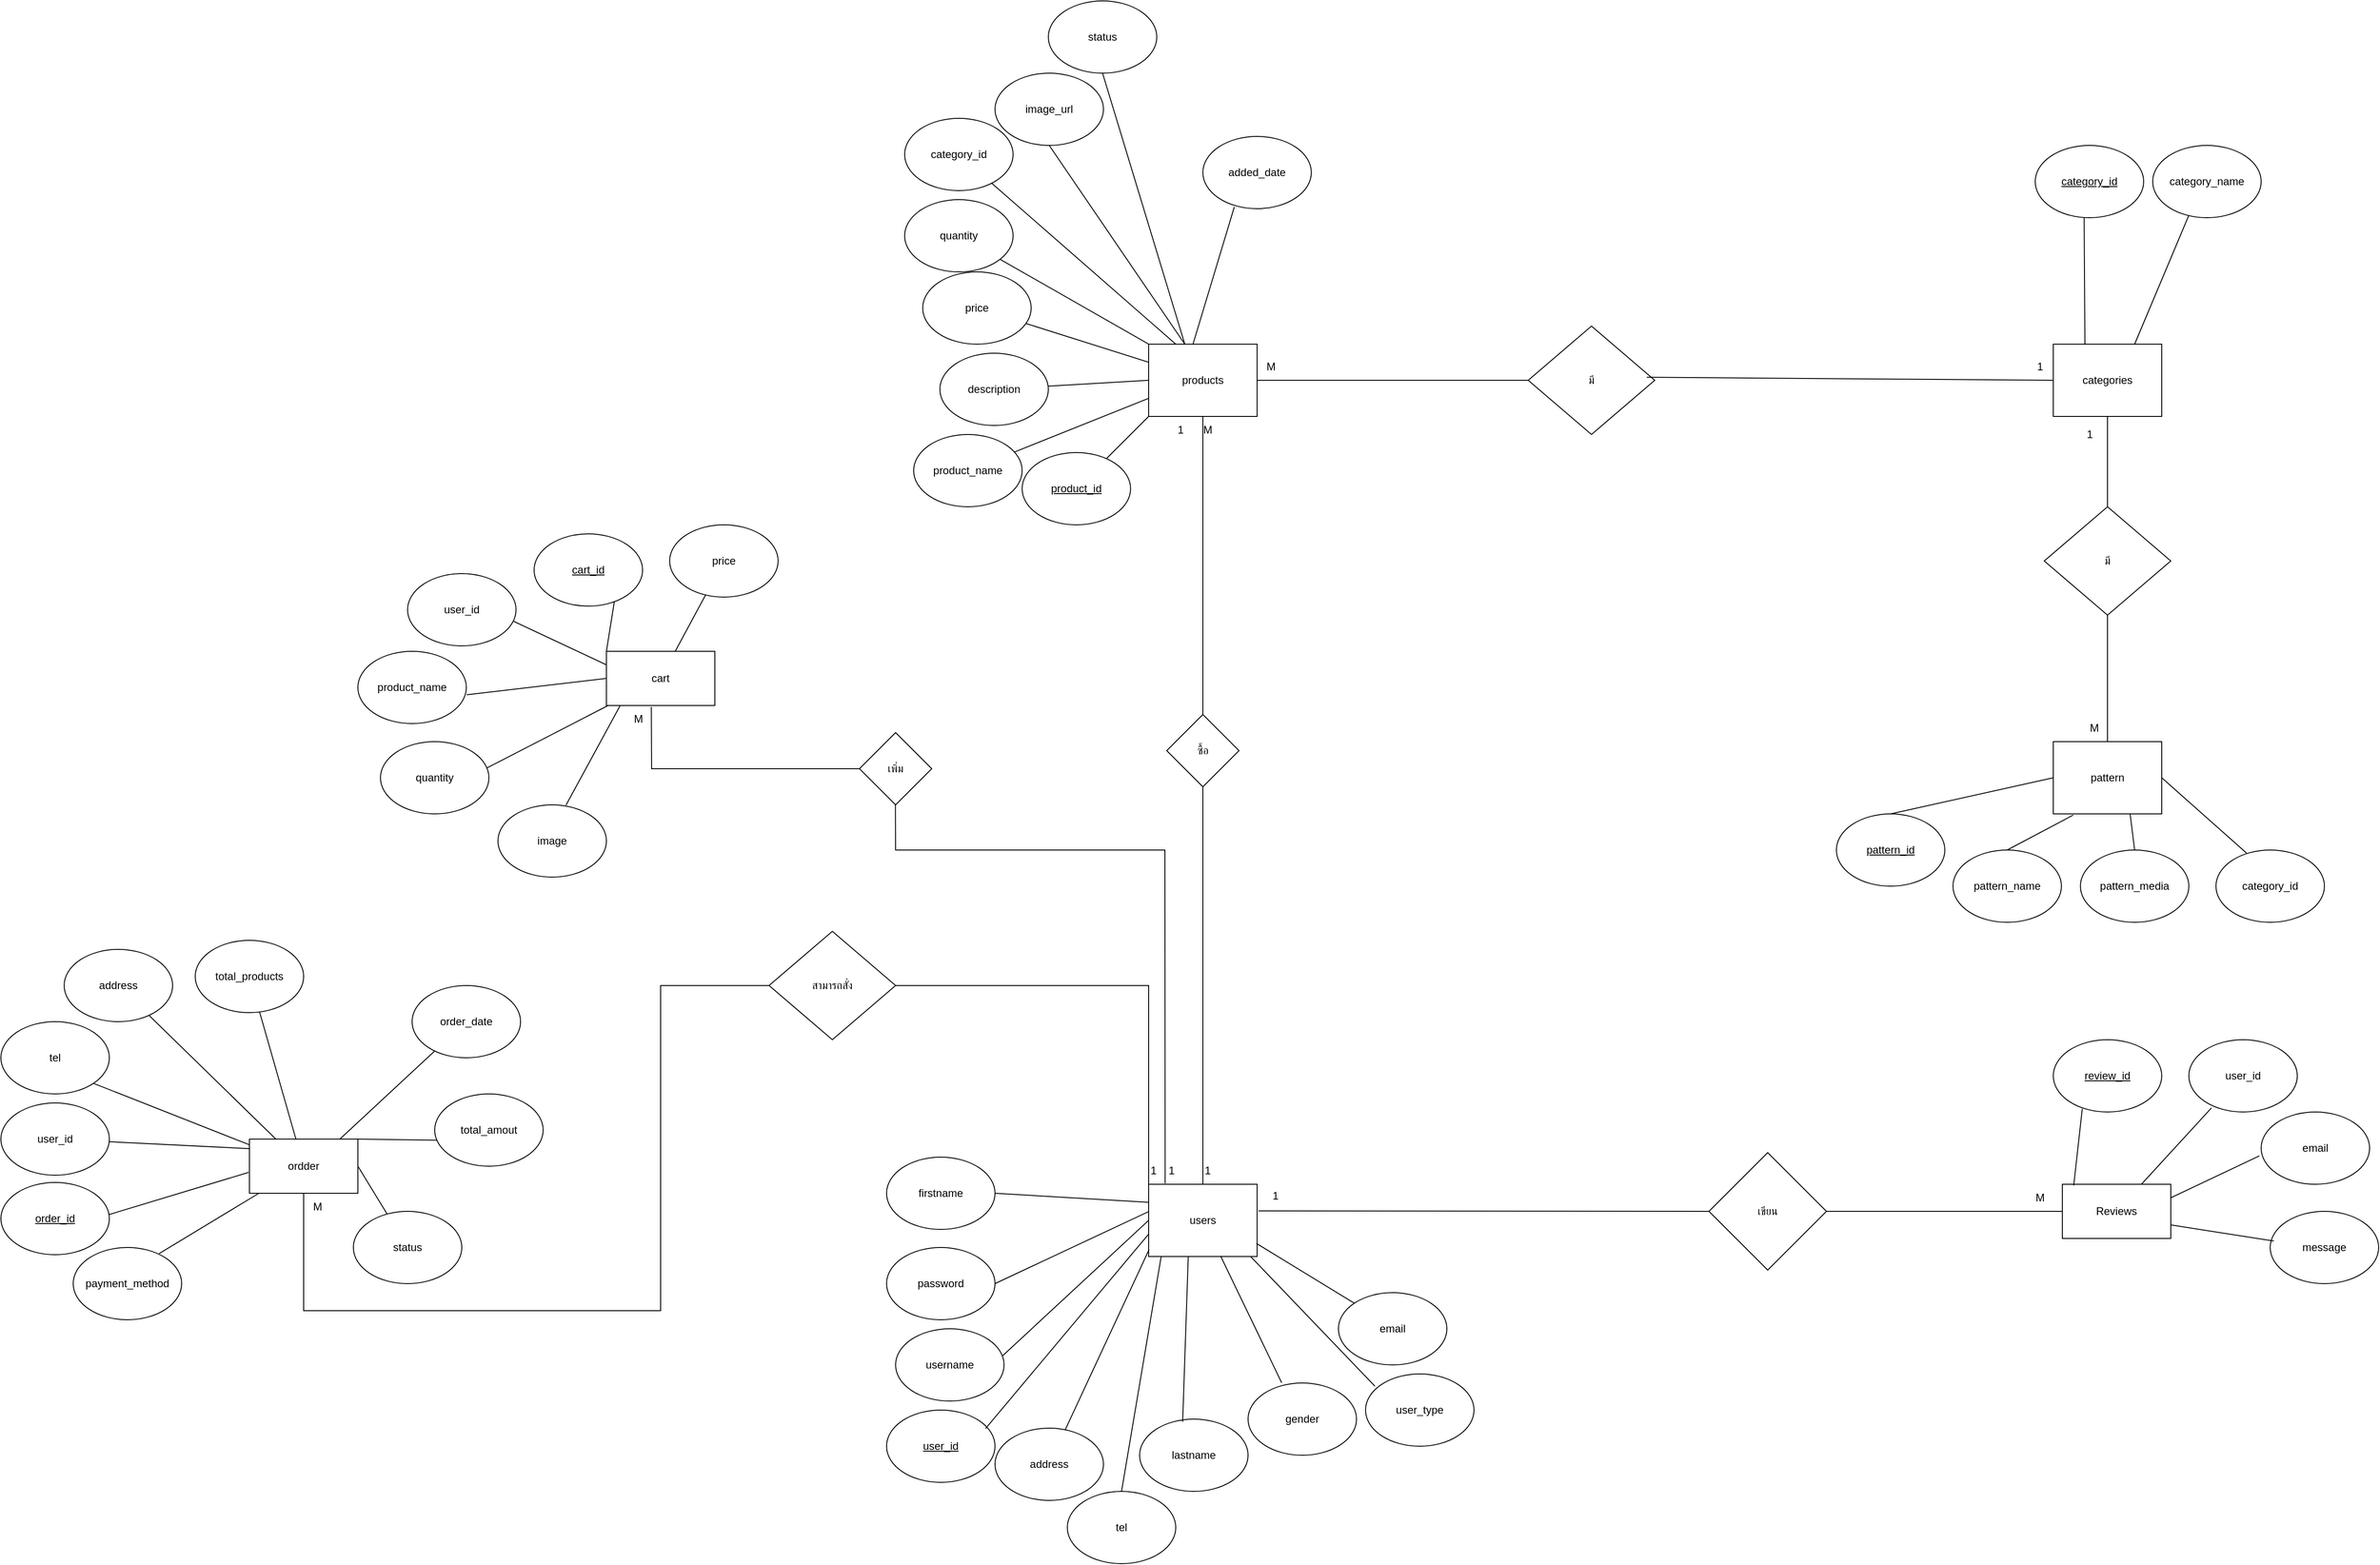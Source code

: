 <mxfile version="24.2.5" type="device">
  <diagram name="หน้า-1" id="s1S_OUGHBjVsvHDJxbQ4">
    <mxGraphModel dx="1502" dy="1440" grid="1" gridSize="10" guides="1" tooltips="1" connect="1" arrows="1" fold="1" page="1" pageScale="1" pageWidth="1169" pageHeight="827" math="0" shadow="0">
      <root>
        <mxCell id="0" />
        <mxCell id="1" parent="0" />
        <mxCell id="BEnT6rQUfcXDqJ1LdMgR-1" value="users" style="rounded=0;whiteSpace=wrap;html=1;" parent="1" vertex="1">
          <mxGeometry x="1280" y="1050" width="120" height="80" as="geometry" />
        </mxCell>
        <mxCell id="BEnT6rQUfcXDqJ1LdMgR-2" value="&lt;u&gt;user_id&lt;/u&gt;" style="ellipse;whiteSpace=wrap;html=1;" parent="1" vertex="1">
          <mxGeometry x="990" y="1300" width="120" height="80" as="geometry" />
        </mxCell>
        <mxCell id="BEnT6rQUfcXDqJ1LdMgR-3" value="username" style="ellipse;whiteSpace=wrap;html=1;" parent="1" vertex="1">
          <mxGeometry x="1000" y="1210" width="120" height="80" as="geometry" />
        </mxCell>
        <mxCell id="BEnT6rQUfcXDqJ1LdMgR-4" value="password" style="ellipse;whiteSpace=wrap;html=1;" parent="1" vertex="1">
          <mxGeometry x="990" y="1120" width="120" height="80" as="geometry" />
        </mxCell>
        <mxCell id="BEnT6rQUfcXDqJ1LdMgR-5" value="firstname" style="ellipse;whiteSpace=wrap;html=1;" parent="1" vertex="1">
          <mxGeometry x="990" y="1020" width="120" height="80" as="geometry" />
        </mxCell>
        <mxCell id="BEnT6rQUfcXDqJ1LdMgR-6" value="lastname" style="ellipse;whiteSpace=wrap;html=1;" parent="1" vertex="1">
          <mxGeometry x="1270" y="1310" width="120" height="80" as="geometry" />
        </mxCell>
        <mxCell id="BEnT6rQUfcXDqJ1LdMgR-7" value="gender" style="ellipse;whiteSpace=wrap;html=1;" parent="1" vertex="1">
          <mxGeometry x="1390" y="1270" width="120" height="80" as="geometry" />
        </mxCell>
        <mxCell id="BEnT6rQUfcXDqJ1LdMgR-8" value="email" style="ellipse;whiteSpace=wrap;html=1;" parent="1" vertex="1">
          <mxGeometry x="1490" y="1170" width="120" height="80" as="geometry" />
        </mxCell>
        <mxCell id="BEnT6rQUfcXDqJ1LdMgR-9" value="user_type" style="ellipse;whiteSpace=wrap;html=1;" parent="1" vertex="1">
          <mxGeometry x="1520" y="1260" width="120" height="80" as="geometry" />
        </mxCell>
        <mxCell id="BEnT6rQUfcXDqJ1LdMgR-10" value="tel" style="ellipse;whiteSpace=wrap;html=1;" parent="1" vertex="1">
          <mxGeometry x="1190" y="1390" width="120" height="80" as="geometry" />
        </mxCell>
        <mxCell id="BEnT6rQUfcXDqJ1LdMgR-11" value="address" style="ellipse;whiteSpace=wrap;html=1;" parent="1" vertex="1">
          <mxGeometry x="1110" y="1320" width="120" height="80" as="geometry" />
        </mxCell>
        <mxCell id="BEnT6rQUfcXDqJ1LdMgR-23" value="มี" style="rhombus;whiteSpace=wrap;html=1;" parent="1" vertex="1">
          <mxGeometry x="1700" y="100" width="140" height="120" as="geometry" />
        </mxCell>
        <mxCell id="BEnT6rQUfcXDqJ1LdMgR-25" value="products" style="rounded=0;whiteSpace=wrap;html=1;" parent="1" vertex="1">
          <mxGeometry x="1280" y="120" width="120" height="80" as="geometry" />
        </mxCell>
        <mxCell id="BEnT6rQUfcXDqJ1LdMgR-26" value="&lt;u&gt;product_id&lt;/u&gt;" style="ellipse;whiteSpace=wrap;html=1;" parent="1" vertex="1">
          <mxGeometry x="1140" y="240" width="120" height="80" as="geometry" />
        </mxCell>
        <mxCell id="BEnT6rQUfcXDqJ1LdMgR-27" value="product_name" style="ellipse;whiteSpace=wrap;html=1;" parent="1" vertex="1">
          <mxGeometry x="1020" y="220" width="120" height="80" as="geometry" />
        </mxCell>
        <mxCell id="BEnT6rQUfcXDqJ1LdMgR-28" value="description" style="ellipse;whiteSpace=wrap;html=1;" parent="1" vertex="1">
          <mxGeometry x="1049" y="130" width="120" height="80" as="geometry" />
        </mxCell>
        <mxCell id="BEnT6rQUfcXDqJ1LdMgR-29" value="price" style="ellipse;whiteSpace=wrap;html=1;" parent="1" vertex="1">
          <mxGeometry x="1030" y="40" width="120" height="80" as="geometry" />
        </mxCell>
        <mxCell id="BEnT6rQUfcXDqJ1LdMgR-30" value="quantity" style="ellipse;whiteSpace=wrap;html=1;" parent="1" vertex="1">
          <mxGeometry x="1010" y="-40" width="120" height="80" as="geometry" />
        </mxCell>
        <mxCell id="BEnT6rQUfcXDqJ1LdMgR-31" value="category_id" style="ellipse;whiteSpace=wrap;html=1;" parent="1" vertex="1">
          <mxGeometry x="1010" y="-130" width="120" height="80" as="geometry" />
        </mxCell>
        <mxCell id="BEnT6rQUfcXDqJ1LdMgR-32" value="image_url" style="ellipse;whiteSpace=wrap;html=1;" parent="1" vertex="1">
          <mxGeometry x="1110" y="-180" width="120" height="80" as="geometry" />
        </mxCell>
        <mxCell id="BEnT6rQUfcXDqJ1LdMgR-33" value="status" style="ellipse;whiteSpace=wrap;html=1;" parent="1" vertex="1">
          <mxGeometry x="1169" y="-260" width="120" height="80" as="geometry" />
        </mxCell>
        <mxCell id="BEnT6rQUfcXDqJ1LdMgR-34" value="added_date" style="ellipse;whiteSpace=wrap;html=1;" parent="1" vertex="1">
          <mxGeometry x="1340" y="-110" width="120" height="80" as="geometry" />
        </mxCell>
        <mxCell id="BEnT6rQUfcXDqJ1LdMgR-37" value="" style="endArrow=none;html=1;rounded=0;entryX=0;entryY=1;entryDx=0;entryDy=0;" parent="1" source="BEnT6rQUfcXDqJ1LdMgR-26" target="BEnT6rQUfcXDqJ1LdMgR-25" edge="1">
          <mxGeometry width="50" height="50" relative="1" as="geometry">
            <mxPoint x="1080" y="360" as="sourcePoint" />
            <mxPoint x="1130" y="310" as="targetPoint" />
          </mxGeometry>
        </mxCell>
        <mxCell id="BEnT6rQUfcXDqJ1LdMgR-40" value="" style="endArrow=none;html=1;rounded=0;entryX=0;entryY=0.75;entryDx=0;entryDy=0;" parent="1" source="BEnT6rQUfcXDqJ1LdMgR-27" target="BEnT6rQUfcXDqJ1LdMgR-25" edge="1">
          <mxGeometry width="50" height="50" relative="1" as="geometry">
            <mxPoint x="1080" y="273" as="sourcePoint" />
            <mxPoint x="1130" y="223" as="targetPoint" />
          </mxGeometry>
        </mxCell>
        <mxCell id="BEnT6rQUfcXDqJ1LdMgR-41" value="" style="endArrow=none;html=1;rounded=0;entryX=0;entryY=0.5;entryDx=0;entryDy=0;" parent="1" source="BEnT6rQUfcXDqJ1LdMgR-28" target="BEnT6rQUfcXDqJ1LdMgR-25" edge="1">
          <mxGeometry width="50" height="50" relative="1" as="geometry">
            <mxPoint x="1080" y="180" as="sourcePoint" />
            <mxPoint x="1130" y="130" as="targetPoint" />
          </mxGeometry>
        </mxCell>
        <mxCell id="BEnT6rQUfcXDqJ1LdMgR-42" value="" style="endArrow=none;html=1;rounded=0;entryX=0;entryY=0.25;entryDx=0;entryDy=0;" parent="1" source="BEnT6rQUfcXDqJ1LdMgR-29" target="BEnT6rQUfcXDqJ1LdMgR-25" edge="1">
          <mxGeometry width="50" height="50" relative="1" as="geometry">
            <mxPoint x="1080" y="90" as="sourcePoint" />
            <mxPoint x="1130" y="40" as="targetPoint" />
          </mxGeometry>
        </mxCell>
        <mxCell id="BEnT6rQUfcXDqJ1LdMgR-43" value="" style="endArrow=none;html=1;rounded=0;entryX=0;entryY=0;entryDx=0;entryDy=0;" parent="1" source="BEnT6rQUfcXDqJ1LdMgR-30" target="BEnT6rQUfcXDqJ1LdMgR-25" edge="1">
          <mxGeometry width="50" height="50" relative="1" as="geometry">
            <mxPoint x="1080" as="sourcePoint" />
            <mxPoint x="1130" y="-50" as="targetPoint" />
          </mxGeometry>
        </mxCell>
        <mxCell id="BEnT6rQUfcXDqJ1LdMgR-44" value="" style="endArrow=none;html=1;rounded=0;entryX=0.25;entryY=0;entryDx=0;entryDy=0;" parent="1" source="BEnT6rQUfcXDqJ1LdMgR-31" target="BEnT6rQUfcXDqJ1LdMgR-25" edge="1">
          <mxGeometry width="50" height="50" relative="1" as="geometry">
            <mxPoint x="1210" as="sourcePoint" />
            <mxPoint x="1260" y="-50" as="targetPoint" />
          </mxGeometry>
        </mxCell>
        <mxCell id="BEnT6rQUfcXDqJ1LdMgR-45" value="" style="endArrow=none;html=1;rounded=0;exitX=0.5;exitY=1;exitDx=0;exitDy=0;" parent="1" source="BEnT6rQUfcXDqJ1LdMgR-32" edge="1">
          <mxGeometry width="50" height="50" relative="1" as="geometry">
            <mxPoint x="1230" as="sourcePoint" />
            <mxPoint x="1320" y="120" as="targetPoint" />
          </mxGeometry>
        </mxCell>
        <mxCell id="BEnT6rQUfcXDqJ1LdMgR-46" value="" style="endArrow=none;html=1;rounded=0;entryX=0.5;entryY=1;entryDx=0;entryDy=0;" parent="1" target="BEnT6rQUfcXDqJ1LdMgR-33" edge="1">
          <mxGeometry width="50" height="50" relative="1" as="geometry">
            <mxPoint x="1320" y="120" as="sourcePoint" />
            <mxPoint x="1430" y="-10" as="targetPoint" />
          </mxGeometry>
        </mxCell>
        <mxCell id="BEnT6rQUfcXDqJ1LdMgR-47" value="" style="endArrow=none;html=1;rounded=0;exitX=0.41;exitY=-0.006;exitDx=0;exitDy=0;entryX=0.29;entryY=0.976;entryDx=0;entryDy=0;entryPerimeter=0;exitPerimeter=0;" parent="1" source="BEnT6rQUfcXDqJ1LdMgR-25" target="BEnT6rQUfcXDqJ1LdMgR-34" edge="1">
          <mxGeometry width="50" height="50" relative="1" as="geometry">
            <mxPoint x="1410" as="sourcePoint" />
            <mxPoint x="1460" y="-50" as="targetPoint" />
          </mxGeometry>
        </mxCell>
        <mxCell id="BEnT6rQUfcXDqJ1LdMgR-49" value="categories" style="rounded=0;whiteSpace=wrap;html=1;" parent="1" vertex="1">
          <mxGeometry x="2281" y="120" width="120" height="80" as="geometry" />
        </mxCell>
        <mxCell id="BEnT6rQUfcXDqJ1LdMgR-51" value="" style="endArrow=none;html=1;rounded=0;entryX=0.451;entryY=0.992;entryDx=0;entryDy=0;entryPerimeter=0;" parent="1" target="BEnT6rQUfcXDqJ1LdMgR-52" edge="1">
          <mxGeometry width="50" height="50" relative="1" as="geometry">
            <mxPoint x="2316" y="120" as="sourcePoint" />
            <mxPoint x="2311" y="-20" as="targetPoint" />
          </mxGeometry>
        </mxCell>
        <mxCell id="BEnT6rQUfcXDqJ1LdMgR-52" value="&lt;u&gt;category_id&lt;/u&gt;" style="ellipse;whiteSpace=wrap;html=1;" parent="1" vertex="1">
          <mxGeometry x="2261" y="-100" width="120" height="80" as="geometry" />
        </mxCell>
        <mxCell id="BEnT6rQUfcXDqJ1LdMgR-53" value="" style="endArrow=none;html=1;rounded=0;entryX=0.339;entryY=0.946;entryDx=0;entryDy=0;entryPerimeter=0;" parent="1" target="BEnT6rQUfcXDqJ1LdMgR-54" edge="1">
          <mxGeometry width="50" height="50" relative="1" as="geometry">
            <mxPoint x="2371" y="120" as="sourcePoint" />
            <mxPoint x="2431" y="-20" as="targetPoint" />
          </mxGeometry>
        </mxCell>
        <mxCell id="BEnT6rQUfcXDqJ1LdMgR-54" value="category_name" style="ellipse;whiteSpace=wrap;html=1;" parent="1" vertex="1">
          <mxGeometry x="2391" y="-100" width="120" height="80" as="geometry" />
        </mxCell>
        <mxCell id="BEnT6rQUfcXDqJ1LdMgR-55" value="" style="endArrow=none;html=1;rounded=0;entryX=1;entryY=0.5;entryDx=0;entryDy=0;exitX=0;exitY=0.5;exitDx=0;exitDy=0;" parent="1" source="BEnT6rQUfcXDqJ1LdMgR-23" target="BEnT6rQUfcXDqJ1LdMgR-25" edge="1">
          <mxGeometry width="50" height="50" relative="1" as="geometry">
            <mxPoint x="1610" y="90" as="sourcePoint" />
            <mxPoint x="1660" y="40" as="targetPoint" />
          </mxGeometry>
        </mxCell>
        <mxCell id="BEnT6rQUfcXDqJ1LdMgR-56" value="" style="endArrow=none;html=1;rounded=0;entryX=0;entryY=0.5;entryDx=0;entryDy=0;exitX=0.937;exitY=0.472;exitDx=0;exitDy=0;exitPerimeter=0;" parent="1" source="BEnT6rQUfcXDqJ1LdMgR-23" target="BEnT6rQUfcXDqJ1LdMgR-49" edge="1">
          <mxGeometry width="50" height="50" relative="1" as="geometry">
            <mxPoint x="1730" y="159.5" as="sourcePoint" />
            <mxPoint x="1830" y="159.5" as="targetPoint" />
          </mxGeometry>
        </mxCell>
        <mxCell id="BEnT6rQUfcXDqJ1LdMgR-57" value="1" style="text;html=1;align=center;verticalAlign=middle;resizable=0;points=[];autosize=1;strokeColor=none;fillColor=none;" parent="1" vertex="1">
          <mxGeometry x="2251" y="130" width="30" height="30" as="geometry" />
        </mxCell>
        <mxCell id="BEnT6rQUfcXDqJ1LdMgR-59" value="pattern" style="rounded=0;whiteSpace=wrap;html=1;" parent="1" vertex="1">
          <mxGeometry x="2281" y="560" width="120" height="80" as="geometry" />
        </mxCell>
        <mxCell id="BEnT6rQUfcXDqJ1LdMgR-60" value="มี" style="rhombus;whiteSpace=wrap;html=1;" parent="1" vertex="1">
          <mxGeometry x="2271" y="300" width="140" height="120" as="geometry" />
        </mxCell>
        <mxCell id="BEnT6rQUfcXDqJ1LdMgR-62" value="" style="endArrow=none;html=1;rounded=0;" parent="1" source="BEnT6rQUfcXDqJ1LdMgR-59" target="BEnT6rQUfcXDqJ1LdMgR-60" edge="1">
          <mxGeometry width="50" height="50" relative="1" as="geometry">
            <mxPoint x="1700.7" y="520" as="sourcePoint" />
            <mxPoint x="1700.7" y="420" as="targetPoint" />
          </mxGeometry>
        </mxCell>
        <mxCell id="BEnT6rQUfcXDqJ1LdMgR-63" value="" style="endArrow=none;html=1;rounded=0;exitX=0.5;exitY=0;exitDx=0;exitDy=0;entryX=0;entryY=0.5;entryDx=0;entryDy=0;" parent="1" source="BEnT6rQUfcXDqJ1LdMgR-64" target="BEnT6rQUfcXDqJ1LdMgR-59" edge="1">
          <mxGeometry width="50" height="50" relative="1" as="geometry">
            <mxPoint x="2231" y="650" as="sourcePoint" />
            <mxPoint x="2281" y="600" as="targetPoint" />
          </mxGeometry>
        </mxCell>
        <mxCell id="BEnT6rQUfcXDqJ1LdMgR-64" value="&lt;u&gt;pattern_id&lt;/u&gt;" style="ellipse;whiteSpace=wrap;html=1;" parent="1" vertex="1">
          <mxGeometry x="2041" y="640" width="120" height="80" as="geometry" />
        </mxCell>
        <mxCell id="BEnT6rQUfcXDqJ1LdMgR-65" value="pattern_name" style="ellipse;whiteSpace=wrap;html=1;" parent="1" vertex="1">
          <mxGeometry x="2170" y="680" width="120" height="80" as="geometry" />
        </mxCell>
        <mxCell id="BEnT6rQUfcXDqJ1LdMgR-67" value="" style="endArrow=none;html=1;rounded=0;entryX=0.183;entryY=1.017;entryDx=0;entryDy=0;entryPerimeter=0;exitX=0.5;exitY=0;exitDx=0;exitDy=0;" parent="1" source="BEnT6rQUfcXDqJ1LdMgR-65" target="BEnT6rQUfcXDqJ1LdMgR-59" edge="1">
          <mxGeometry width="50" height="50" relative="1" as="geometry">
            <mxPoint x="2261" y="700" as="sourcePoint" />
            <mxPoint x="2311" y="650" as="targetPoint" />
          </mxGeometry>
        </mxCell>
        <mxCell id="BEnT6rQUfcXDqJ1LdMgR-68" value="pattern_media" style="ellipse;whiteSpace=wrap;html=1;" parent="1" vertex="1">
          <mxGeometry x="2311" y="680" width="120" height="80" as="geometry" />
        </mxCell>
        <mxCell id="BEnT6rQUfcXDqJ1LdMgR-69" value="" style="endArrow=none;html=1;rounded=0;exitX=0.5;exitY=0;exitDx=0;exitDy=0;" parent="1" source="BEnT6rQUfcXDqJ1LdMgR-68" edge="1">
          <mxGeometry width="50" height="50" relative="1" as="geometry">
            <mxPoint x="2316" y="690" as="sourcePoint" />
            <mxPoint x="2366" y="640" as="targetPoint" />
          </mxGeometry>
        </mxCell>
        <mxCell id="BEnT6rQUfcXDqJ1LdMgR-70" value="" style="endArrow=none;html=1;rounded=0;entryX=0.5;entryY=1;entryDx=0;entryDy=0;exitX=0.5;exitY=0;exitDx=0;exitDy=0;" parent="1" source="BEnT6rQUfcXDqJ1LdMgR-60" target="BEnT6rQUfcXDqJ1LdMgR-49" edge="1">
          <mxGeometry width="50" height="50" relative="1" as="geometry">
            <mxPoint x="2261" y="330" as="sourcePoint" />
            <mxPoint x="2311" y="280" as="targetPoint" />
          </mxGeometry>
        </mxCell>
        <mxCell id="BEnT6rQUfcXDqJ1LdMgR-71" value="1" style="text;html=1;align=center;verticalAlign=middle;resizable=0;points=[];autosize=1;strokeColor=none;fillColor=none;" parent="1" vertex="1">
          <mxGeometry x="2306" y="205" width="30" height="30" as="geometry" />
        </mxCell>
        <mxCell id="BEnT6rQUfcXDqJ1LdMgR-72" value="M" style="text;html=1;align=center;verticalAlign=middle;resizable=0;points=[];autosize=1;strokeColor=none;fillColor=none;" parent="1" vertex="1">
          <mxGeometry x="1400" y="130" width="30" height="30" as="geometry" />
        </mxCell>
        <mxCell id="BEnT6rQUfcXDqJ1LdMgR-73" value="M" style="text;html=1;align=center;verticalAlign=middle;resizable=0;points=[];autosize=1;strokeColor=none;fillColor=none;" parent="1" vertex="1">
          <mxGeometry x="2311" y="530" width="30" height="30" as="geometry" />
        </mxCell>
        <mxCell id="BEnT6rQUfcXDqJ1LdMgR-74" value="category_id" style="ellipse;whiteSpace=wrap;html=1;" parent="1" vertex="1">
          <mxGeometry x="2461" y="680" width="120" height="80" as="geometry" />
        </mxCell>
        <mxCell id="BEnT6rQUfcXDqJ1LdMgR-75" value="" style="endArrow=none;html=1;rounded=0;entryX=0.283;entryY=0.044;entryDx=0;entryDy=0;entryPerimeter=0;exitX=1;exitY=0.5;exitDx=0;exitDy=0;" parent="1" source="BEnT6rQUfcXDqJ1LdMgR-59" target="BEnT6rQUfcXDqJ1LdMgR-74" edge="1">
          <mxGeometry width="50" height="50" relative="1" as="geometry">
            <mxPoint x="2431" y="605" as="sourcePoint" />
            <mxPoint x="2451" y="555" as="targetPoint" />
          </mxGeometry>
        </mxCell>
        <mxCell id="BEnT6rQUfcXDqJ1LdMgR-77" value="ซื้อ" style="rhombus;whiteSpace=wrap;html=1;" parent="1" vertex="1">
          <mxGeometry x="1300" y="530" width="80" height="80" as="geometry" />
        </mxCell>
        <mxCell id="BEnT6rQUfcXDqJ1LdMgR-78" value="" style="endArrow=none;html=1;rounded=0;entryX=0.5;entryY=1;entryDx=0;entryDy=0;exitX=0.5;exitY=0;exitDx=0;exitDy=0;" parent="1" source="BEnT6rQUfcXDqJ1LdMgR-1" target="BEnT6rQUfcXDqJ1LdMgR-77" edge="1">
          <mxGeometry width="50" height="50" relative="1" as="geometry">
            <mxPoint x="1360" y="930" as="sourcePoint" />
            <mxPoint x="1410" y="880" as="targetPoint" />
          </mxGeometry>
        </mxCell>
        <mxCell id="BEnT6rQUfcXDqJ1LdMgR-79" value="" style="endArrow=none;html=1;rounded=0;entryX=0.5;entryY=1;entryDx=0;entryDy=0;exitX=0.5;exitY=0;exitDx=0;exitDy=0;" parent="1" source="BEnT6rQUfcXDqJ1LdMgR-77" target="BEnT6rQUfcXDqJ1LdMgR-25" edge="1">
          <mxGeometry width="50" height="50" relative="1" as="geometry">
            <mxPoint x="1370" y="335" as="sourcePoint" />
            <mxPoint x="1370" y="205" as="targetPoint" />
          </mxGeometry>
        </mxCell>
        <mxCell id="BEnT6rQUfcXDqJ1LdMgR-80" value="1" style="text;html=1;align=center;verticalAlign=middle;resizable=0;points=[];autosize=1;strokeColor=none;fillColor=none;" parent="1" vertex="1">
          <mxGeometry x="1330" y="1020" width="30" height="30" as="geometry" />
        </mxCell>
        <mxCell id="BEnT6rQUfcXDqJ1LdMgR-81" value="M" style="text;html=1;align=center;verticalAlign=middle;resizable=0;points=[];autosize=1;strokeColor=none;fillColor=none;" parent="1" vertex="1">
          <mxGeometry x="1330" y="200" width="30" height="30" as="geometry" />
        </mxCell>
        <mxCell id="BEnT6rQUfcXDqJ1LdMgR-84" value="" style="endArrow=none;html=1;rounded=0;entryX=1;entryY=0.5;entryDx=0;entryDy=0;exitX=0;exitY=0.25;exitDx=0;exitDy=0;" parent="1" source="BEnT6rQUfcXDqJ1LdMgR-1" target="BEnT6rQUfcXDqJ1LdMgR-5" edge="1">
          <mxGeometry width="50" height="50" relative="1" as="geometry">
            <mxPoint x="1320" y="1050" as="sourcePoint" />
            <mxPoint x="1210" y="920" as="targetPoint" />
          </mxGeometry>
        </mxCell>
        <mxCell id="BEnT6rQUfcXDqJ1LdMgR-85" value="" style="endArrow=none;html=1;rounded=0;entryX=1;entryY=0.5;entryDx=0;entryDy=0;exitX=-0.003;exitY=0.38;exitDx=0;exitDy=0;exitPerimeter=0;" parent="1" source="BEnT6rQUfcXDqJ1LdMgR-1" target="BEnT6rQUfcXDqJ1LdMgR-4" edge="1">
          <mxGeometry width="50" height="50" relative="1" as="geometry">
            <mxPoint x="1280" y="1070" as="sourcePoint" />
            <mxPoint x="1210" y="920" as="targetPoint" />
          </mxGeometry>
        </mxCell>
        <mxCell id="BEnT6rQUfcXDqJ1LdMgR-86" value="" style="endArrow=none;html=1;rounded=0;entryX=0.988;entryY=0.372;entryDx=0;entryDy=0;entryPerimeter=0;" parent="1" target="BEnT6rQUfcXDqJ1LdMgR-3" edge="1">
          <mxGeometry width="50" height="50" relative="1" as="geometry">
            <mxPoint x="1280" y="1090" as="sourcePoint" />
            <mxPoint x="1230" y="1090" as="targetPoint" />
          </mxGeometry>
        </mxCell>
        <mxCell id="BEnT6rQUfcXDqJ1LdMgR-87" value="" style="endArrow=none;html=1;rounded=0;entryX=0.913;entryY=0.255;entryDx=0;entryDy=0;exitX=0.001;exitY=0.688;exitDx=0;exitDy=0;exitPerimeter=0;entryPerimeter=0;" parent="1" source="BEnT6rQUfcXDqJ1LdMgR-1" target="BEnT6rQUfcXDqJ1LdMgR-2" edge="1">
          <mxGeometry width="50" height="50" relative="1" as="geometry">
            <mxPoint x="1160" y="1200" as="sourcePoint" />
            <mxPoint x="1210" y="1150" as="targetPoint" />
          </mxGeometry>
        </mxCell>
        <mxCell id="BEnT6rQUfcXDqJ1LdMgR-88" value="" style="endArrow=none;html=1;rounded=0;entryX=0.004;entryY=0.904;entryDx=0;entryDy=0;entryPerimeter=0;" parent="1" source="BEnT6rQUfcXDqJ1LdMgR-11" target="BEnT6rQUfcXDqJ1LdMgR-1" edge="1">
          <mxGeometry width="50" height="50" relative="1" as="geometry">
            <mxPoint x="1160" y="1200" as="sourcePoint" />
            <mxPoint x="1210" y="1150" as="targetPoint" />
          </mxGeometry>
        </mxCell>
        <mxCell id="BEnT6rQUfcXDqJ1LdMgR-89" value="" style="endArrow=none;html=1;rounded=0;exitX=0.5;exitY=0;exitDx=0;exitDy=0;entryX=0.116;entryY=0.996;entryDx=0;entryDy=0;entryPerimeter=0;" parent="1" source="BEnT6rQUfcXDqJ1LdMgR-10" target="BEnT6rQUfcXDqJ1LdMgR-1" edge="1">
          <mxGeometry width="50" height="50" relative="1" as="geometry">
            <mxPoint x="1210" y="1220" as="sourcePoint" />
            <mxPoint x="1260" y="1170" as="targetPoint" />
          </mxGeometry>
        </mxCell>
        <mxCell id="BEnT6rQUfcXDqJ1LdMgR-90" value="" style="endArrow=none;html=1;rounded=0;exitX=0.397;exitY=0.038;exitDx=0;exitDy=0;exitPerimeter=0;entryX=0.365;entryY=1.006;entryDx=0;entryDy=0;entryPerimeter=0;" parent="1" source="BEnT6rQUfcXDqJ1LdMgR-6" target="BEnT6rQUfcXDqJ1LdMgR-1" edge="1">
          <mxGeometry width="50" height="50" relative="1" as="geometry">
            <mxPoint x="1370" y="1200" as="sourcePoint" />
            <mxPoint x="1420" y="1150" as="targetPoint" />
          </mxGeometry>
        </mxCell>
        <mxCell id="BEnT6rQUfcXDqJ1LdMgR-91" value="" style="endArrow=none;html=1;rounded=0;exitX=0.31;exitY=-0.003;exitDx=0;exitDy=0;exitPerimeter=0;entryX=0.663;entryY=0.992;entryDx=0;entryDy=0;entryPerimeter=0;" parent="1" source="BEnT6rQUfcXDqJ1LdMgR-7" target="BEnT6rQUfcXDqJ1LdMgR-1" edge="1">
          <mxGeometry width="50" height="50" relative="1" as="geometry">
            <mxPoint x="1450" y="1200" as="sourcePoint" />
            <mxPoint x="1500" y="1150" as="targetPoint" />
          </mxGeometry>
        </mxCell>
        <mxCell id="BEnT6rQUfcXDqJ1LdMgR-92" value="" style="endArrow=none;html=1;rounded=0;entryX=0.94;entryY=1;entryDx=0;entryDy=0;entryPerimeter=0;exitX=0.086;exitY=0.169;exitDx=0;exitDy=0;exitPerimeter=0;" parent="1" source="BEnT6rQUfcXDqJ1LdMgR-9" target="BEnT6rQUfcXDqJ1LdMgR-1" edge="1">
          <mxGeometry width="50" height="50" relative="1" as="geometry">
            <mxPoint x="1450" y="1200" as="sourcePoint" />
            <mxPoint x="1500" y="1150" as="targetPoint" />
          </mxGeometry>
        </mxCell>
        <mxCell id="BEnT6rQUfcXDqJ1LdMgR-93" value="" style="endArrow=none;html=1;rounded=0;entryX=0.994;entryY=0.819;entryDx=0;entryDy=0;entryPerimeter=0;exitX=0;exitY=0;exitDx=0;exitDy=0;" parent="1" source="BEnT6rQUfcXDqJ1LdMgR-8" target="BEnT6rQUfcXDqJ1LdMgR-1" edge="1">
          <mxGeometry width="50" height="50" relative="1" as="geometry">
            <mxPoint x="1450" y="1200" as="sourcePoint" />
            <mxPoint x="1500" y="1150" as="targetPoint" />
          </mxGeometry>
        </mxCell>
        <mxCell id="tUl1dQ9-iOoh-FzDMIxj-1" value="ordder" style="rounded=0;whiteSpace=wrap;html=1;" parent="1" vertex="1">
          <mxGeometry x="285" y="1000" width="120" height="60" as="geometry" />
        </mxCell>
        <mxCell id="tUl1dQ9-iOoh-FzDMIxj-4" value="&lt;u&gt;order_id&lt;/u&gt;" style="ellipse;whiteSpace=wrap;html=1;" parent="1" vertex="1">
          <mxGeometry x="10" y="1048" width="120" height="80" as="geometry" />
        </mxCell>
        <mxCell id="tUl1dQ9-iOoh-FzDMIxj-5" value="user_id" style="ellipse;whiteSpace=wrap;html=1;" parent="1" vertex="1">
          <mxGeometry x="10" y="960" width="120" height="80" as="geometry" />
        </mxCell>
        <mxCell id="tUl1dQ9-iOoh-FzDMIxj-6" value="order_date" style="ellipse;whiteSpace=wrap;html=1;" parent="1" vertex="1">
          <mxGeometry x="465" y="830" width="120" height="80" as="geometry" />
        </mxCell>
        <mxCell id="tUl1dQ9-iOoh-FzDMIxj-7" value="total_amout" style="ellipse;whiteSpace=wrap;html=1;" parent="1" vertex="1">
          <mxGeometry x="490" y="950" width="120" height="80" as="geometry" />
        </mxCell>
        <mxCell id="tUl1dQ9-iOoh-FzDMIxj-8" value="payment_method" style="ellipse;whiteSpace=wrap;html=1;" parent="1" vertex="1">
          <mxGeometry x="90" y="1120" width="120" height="80" as="geometry" />
        </mxCell>
        <mxCell id="tUl1dQ9-iOoh-FzDMIxj-9" value="status" style="ellipse;whiteSpace=wrap;html=1;" parent="1" vertex="1">
          <mxGeometry x="400" y="1080" width="120" height="80" as="geometry" />
        </mxCell>
        <mxCell id="tUl1dQ9-iOoh-FzDMIxj-11" value="" style="endArrow=none;html=1;rounded=0;exitX=0;exitY=0;exitDx=0;exitDy=0;" parent="1" source="BEnT6rQUfcXDqJ1LdMgR-1" edge="1">
          <mxGeometry width="50" height="50" relative="1" as="geometry">
            <mxPoint x="1300" y="1050" as="sourcePoint" />
            <mxPoint x="1000" y="830" as="targetPoint" />
            <Array as="points">
              <mxPoint x="1280" y="830" />
            </Array>
          </mxGeometry>
        </mxCell>
        <mxCell id="tUl1dQ9-iOoh-FzDMIxj-12" value="สามารถสั่ง" style="rhombus;whiteSpace=wrap;html=1;" parent="1" vertex="1">
          <mxGeometry x="860" y="770" width="140" height="120" as="geometry" />
        </mxCell>
        <mxCell id="tUl1dQ9-iOoh-FzDMIxj-13" value="" style="endArrow=none;html=1;rounded=0;entryX=0.5;entryY=1;entryDx=0;entryDy=0;exitX=0;exitY=0.5;exitDx=0;exitDy=0;" parent="1" source="tUl1dQ9-iOoh-FzDMIxj-12" target="tUl1dQ9-iOoh-FzDMIxj-1" edge="1">
          <mxGeometry width="50" height="50" relative="1" as="geometry">
            <mxPoint x="760" y="920" as="sourcePoint" />
            <mxPoint x="295" y="1180" as="targetPoint" />
            <Array as="points">
              <mxPoint x="740" y="830" />
              <mxPoint x="740" y="1190" />
              <mxPoint x="345" y="1190" />
            </Array>
          </mxGeometry>
        </mxCell>
        <mxCell id="tUl1dQ9-iOoh-FzDMIxj-14" value="1" style="text;html=1;align=center;verticalAlign=middle;resizable=0;points=[];autosize=1;strokeColor=none;fillColor=none;" parent="1" vertex="1">
          <mxGeometry x="1270" y="1020" width="30" height="30" as="geometry" />
        </mxCell>
        <mxCell id="tUl1dQ9-iOoh-FzDMIxj-15" value="M" style="text;html=1;align=center;verticalAlign=middle;resizable=0;points=[];autosize=1;strokeColor=none;fillColor=none;" parent="1" vertex="1">
          <mxGeometry x="345" y="1060" width="30" height="30" as="geometry" />
        </mxCell>
        <mxCell id="tUl1dQ9-iOoh-FzDMIxj-16" value="" style="endArrow=none;html=1;rounded=0;exitX=1;exitY=0.5;exitDx=0;exitDy=0;" parent="1" source="tUl1dQ9-iOoh-FzDMIxj-1" target="tUl1dQ9-iOoh-FzDMIxj-9" edge="1">
          <mxGeometry width="50" height="50" relative="1" as="geometry">
            <mxPoint x="405" y="1030" as="sourcePoint" />
            <mxPoint x="455" y="980" as="targetPoint" />
          </mxGeometry>
        </mxCell>
        <mxCell id="tUl1dQ9-iOoh-FzDMIxj-17" value="" style="endArrow=none;html=1;rounded=0;entryX=0.022;entryY=0.641;entryDx=0;entryDy=0;exitX=1;exitY=0;exitDx=0;exitDy=0;entryPerimeter=0;" parent="1" source="tUl1dQ9-iOoh-FzDMIxj-1" edge="1" target="tUl1dQ9-iOoh-FzDMIxj-7">
          <mxGeometry width="50" height="50" relative="1" as="geometry">
            <mxPoint x="405" y="1000" as="sourcePoint" />
            <mxPoint x="495" y="970" as="targetPoint" />
          </mxGeometry>
        </mxCell>
        <mxCell id="tUl1dQ9-iOoh-FzDMIxj-18" value="" style="endArrow=none;html=1;rounded=0;exitX=0.837;exitY=-0.006;exitDx=0;exitDy=0;exitPerimeter=0;" parent="1" source="tUl1dQ9-iOoh-FzDMIxj-1" target="tUl1dQ9-iOoh-FzDMIxj-6" edge="1">
          <mxGeometry width="50" height="50" relative="1" as="geometry">
            <mxPoint x="295" y="940" as="sourcePoint" />
            <mxPoint x="345" y="890" as="targetPoint" />
          </mxGeometry>
        </mxCell>
        <mxCell id="tUl1dQ9-iOoh-FzDMIxj-19" value="" style="endArrow=none;html=1;rounded=0;exitX=0.005;exitY=0.177;exitDx=0;exitDy=0;exitPerimeter=0;" parent="1" source="tUl1dQ9-iOoh-FzDMIxj-1" target="tUl1dQ9-iOoh-FzDMIxj-5" edge="1">
          <mxGeometry width="50" height="50" relative="1" as="geometry">
            <mxPoint x="75" y="920" as="sourcePoint" />
            <mxPoint x="125" y="870" as="targetPoint" />
          </mxGeometry>
        </mxCell>
        <mxCell id="tUl1dQ9-iOoh-FzDMIxj-20" value="" style="endArrow=none;html=1;rounded=0;exitX=0.992;exitY=0.447;exitDx=0;exitDy=0;exitPerimeter=0;entryX=-0.008;entryY=0.615;entryDx=0;entryDy=0;entryPerimeter=0;" parent="1" source="tUl1dQ9-iOoh-FzDMIxj-4" target="tUl1dQ9-iOoh-FzDMIxj-1" edge="1">
          <mxGeometry width="50" height="50" relative="1" as="geometry">
            <mxPoint x="225" y="1050" as="sourcePoint" />
            <mxPoint x="275" y="1000" as="targetPoint" />
          </mxGeometry>
        </mxCell>
        <mxCell id="tUl1dQ9-iOoh-FzDMIxj-21" value="" style="endArrow=none;html=1;rounded=0;exitX=0.792;exitY=0.085;exitDx=0;exitDy=0;exitPerimeter=0;" parent="1" source="tUl1dQ9-iOoh-FzDMIxj-8" target="tUl1dQ9-iOoh-FzDMIxj-1" edge="1">
          <mxGeometry width="50" height="50" relative="1" as="geometry">
            <mxPoint x="245" y="1112.96" as="sourcePoint" />
            <mxPoint x="307.76" y="1060" as="targetPoint" />
          </mxGeometry>
        </mxCell>
        <mxCell id="tUl1dQ9-iOoh-FzDMIxj-22" value="cart" style="rounded=0;whiteSpace=wrap;html=1;" parent="1" vertex="1">
          <mxGeometry x="680" y="460" width="120" height="60" as="geometry" />
        </mxCell>
        <mxCell id="tUl1dQ9-iOoh-FzDMIxj-25" value="&lt;u&gt;cart_id&lt;/u&gt;" style="ellipse;whiteSpace=wrap;html=1;" parent="1" vertex="1">
          <mxGeometry x="600" y="330" width="120" height="80" as="geometry" />
        </mxCell>
        <mxCell id="tUl1dQ9-iOoh-FzDMIxj-26" value="product_name" style="ellipse;whiteSpace=wrap;html=1;" parent="1" vertex="1">
          <mxGeometry x="405" y="460" width="120" height="80" as="geometry" />
        </mxCell>
        <mxCell id="tUl1dQ9-iOoh-FzDMIxj-30" value="user_id" style="ellipse;whiteSpace=wrap;html=1;" parent="1" vertex="1">
          <mxGeometry x="460" y="374" width="120" height="80" as="geometry" />
        </mxCell>
        <mxCell id="tUl1dQ9-iOoh-FzDMIxj-31" value="quantity" style="ellipse;whiteSpace=wrap;html=1;" parent="1" vertex="1">
          <mxGeometry x="430" y="560" width="120" height="80" as="geometry" />
        </mxCell>
        <mxCell id="tUl1dQ9-iOoh-FzDMIxj-39" value="" style="endArrow=none;html=1;rounded=0;exitX=0.979;exitY=0.367;exitDx=0;exitDy=0;exitPerimeter=0;" parent="1" source="tUl1dQ9-iOoh-FzDMIxj-31" target="tUl1dQ9-iOoh-FzDMIxj-22" edge="1">
          <mxGeometry width="50" height="50" relative="1" as="geometry">
            <mxPoint x="320" y="550" as="sourcePoint" />
            <mxPoint x="370" y="500" as="targetPoint" />
          </mxGeometry>
        </mxCell>
        <mxCell id="tUl1dQ9-iOoh-FzDMIxj-40" value="" style="endArrow=none;html=1;rounded=0;entryX=0;entryY=0.5;entryDx=0;entryDy=0;exitX=1.004;exitY=0.602;exitDx=0;exitDy=0;exitPerimeter=0;" parent="1" source="tUl1dQ9-iOoh-FzDMIxj-26" target="tUl1dQ9-iOoh-FzDMIxj-22" edge="1">
          <mxGeometry width="50" height="50" relative="1" as="geometry">
            <mxPoint x="320" y="460" as="sourcePoint" />
            <mxPoint x="370" y="410" as="targetPoint" />
          </mxGeometry>
        </mxCell>
        <mxCell id="tUl1dQ9-iOoh-FzDMIxj-41" value="" style="endArrow=none;html=1;rounded=0;exitX=0.979;exitY=0.661;exitDx=0;exitDy=0;entryX=0;entryY=0.25;entryDx=0;entryDy=0;exitPerimeter=0;" parent="1" source="tUl1dQ9-iOoh-FzDMIxj-30" target="tUl1dQ9-iOoh-FzDMIxj-22" edge="1">
          <mxGeometry width="50" height="50" relative="1" as="geometry">
            <mxPoint x="450" y="340" as="sourcePoint" />
            <mxPoint x="500" y="290" as="targetPoint" />
          </mxGeometry>
        </mxCell>
        <mxCell id="tUl1dQ9-iOoh-FzDMIxj-42" value="" style="endArrow=none;html=1;rounded=0;exitX=0.74;exitY=0.936;exitDx=0;exitDy=0;entryX=0;entryY=0;entryDx=0;entryDy=0;exitPerimeter=0;" parent="1" source="tUl1dQ9-iOoh-FzDMIxj-25" target="tUl1dQ9-iOoh-FzDMIxj-22" edge="1">
          <mxGeometry width="50" height="50" relative="1" as="geometry">
            <mxPoint x="450" y="340" as="sourcePoint" />
            <mxPoint x="500" y="290" as="targetPoint" />
          </mxGeometry>
        </mxCell>
        <mxCell id="tUl1dQ9-iOoh-FzDMIxj-43" value="" style="endArrow=none;html=1;rounded=0;exitX=0.941;exitY=0.97;exitDx=0;exitDy=0;exitPerimeter=0;entryX=0.497;entryY=0.954;entryDx=0;entryDy=0;entryPerimeter=0;" parent="1" source="tUl1dQ9-iOoh-FzDMIxj-14" target="tUl1dQ9-iOoh-FzDMIxj-44" edge="1">
          <mxGeometry width="50" height="50" relative="1" as="geometry">
            <mxPoint x="1290" y="827" as="sourcePoint" />
            <mxPoint x="1000" y="600" as="targetPoint" />
            <Array as="points">
              <mxPoint x="1298" y="680" />
              <mxPoint x="1000" y="680" />
            </Array>
          </mxGeometry>
        </mxCell>
        <mxCell id="tUl1dQ9-iOoh-FzDMIxj-44" value="เพิ่ม" style="rhombus;whiteSpace=wrap;html=1;" parent="1" vertex="1">
          <mxGeometry x="960" y="550" width="80" height="80" as="geometry" />
        </mxCell>
        <mxCell id="tUl1dQ9-iOoh-FzDMIxj-45" value="" style="endArrow=none;html=1;rounded=0;exitX=0;exitY=0.5;exitDx=0;exitDy=0;entryX=0.414;entryY=1.025;entryDx=0;entryDy=0;entryPerimeter=0;" parent="1" source="tUl1dQ9-iOoh-FzDMIxj-44" target="tUl1dQ9-iOoh-FzDMIxj-22" edge="1">
          <mxGeometry width="50" height="50" relative="1" as="geometry">
            <mxPoint x="950" y="550" as="sourcePoint" />
            <mxPoint x="670" y="545" as="targetPoint" />
            <Array as="points">
              <mxPoint x="730" y="590" />
            </Array>
          </mxGeometry>
        </mxCell>
        <mxCell id="tUl1dQ9-iOoh-FzDMIxj-46" value="1" style="text;html=1;align=center;verticalAlign=middle;resizable=0;points=[];autosize=1;strokeColor=none;fillColor=none;" parent="1" vertex="1">
          <mxGeometry x="1290" y="1020" width="30" height="30" as="geometry" />
        </mxCell>
        <mxCell id="tUl1dQ9-iOoh-FzDMIxj-47" value="M" style="text;html=1;align=center;verticalAlign=middle;resizable=0;points=[];autosize=1;strokeColor=none;fillColor=none;" parent="1" vertex="1">
          <mxGeometry x="700" y="520" width="30" height="30" as="geometry" />
        </mxCell>
        <mxCell id="tUl1dQ9-iOoh-FzDMIxj-49" value="1" style="text;html=1;align=center;verticalAlign=middle;resizable=0;points=[];autosize=1;strokeColor=none;fillColor=none;" parent="1" vertex="1">
          <mxGeometry x="1300" y="200" width="30" height="30" as="geometry" />
        </mxCell>
        <mxCell id="b-yq_bD7KO0U-A9qQjm1-1" value="" style="endArrow=none;html=1;rounded=0;entryX=0.125;entryY=1.009;entryDx=0;entryDy=0;entryPerimeter=0;exitX=0.627;exitY=0.005;exitDx=0;exitDy=0;exitPerimeter=0;" parent="1" source="b-yq_bD7KO0U-A9qQjm1-2" target="tUl1dQ9-iOoh-FzDMIxj-22" edge="1">
          <mxGeometry width="50" height="50" relative="1" as="geometry">
            <mxPoint x="630" y="630" as="sourcePoint" />
            <mxPoint x="692" y="530" as="targetPoint" />
          </mxGeometry>
        </mxCell>
        <mxCell id="b-yq_bD7KO0U-A9qQjm1-2" value="image" style="ellipse;whiteSpace=wrap;html=1;" parent="1" vertex="1">
          <mxGeometry x="560" y="630" width="120" height="80" as="geometry" />
        </mxCell>
        <mxCell id="YkiIM6StDG9PqtfNwLpJ-1" value="เขียน" style="rhombus;whiteSpace=wrap;html=1;" parent="1" vertex="1">
          <mxGeometry x="1900" y="1015" width="130" height="130" as="geometry" />
        </mxCell>
        <mxCell id="YkiIM6StDG9PqtfNwLpJ-2" value="" style="endArrow=none;html=1;rounded=0;exitX=1.013;exitY=0.369;exitDx=0;exitDy=0;exitPerimeter=0;entryX=0;entryY=0.5;entryDx=0;entryDy=0;" parent="1" source="BEnT6rQUfcXDqJ1LdMgR-1" target="YkiIM6StDG9PqtfNwLpJ-1" edge="1">
          <mxGeometry width="50" height="50" relative="1" as="geometry">
            <mxPoint x="1410" y="1080" as="sourcePoint" />
            <mxPoint x="1460" y="1030" as="targetPoint" />
          </mxGeometry>
        </mxCell>
        <mxCell id="YkiIM6StDG9PqtfNwLpJ-3" value="Reviews" style="rounded=0;whiteSpace=wrap;html=1;" parent="1" vertex="1">
          <mxGeometry x="2291" y="1050" width="120" height="60" as="geometry" />
        </mxCell>
        <mxCell id="YkiIM6StDG9PqtfNwLpJ-4" value="" style="endArrow=none;html=1;rounded=0;entryX=0;entryY=0.5;entryDx=0;entryDy=0;exitX=1;exitY=0.5;exitDx=0;exitDy=0;" parent="1" source="YkiIM6StDG9PqtfNwLpJ-1" target="YkiIM6StDG9PqtfNwLpJ-3" edge="1">
          <mxGeometry width="50" height="50" relative="1" as="geometry">
            <mxPoint x="2120" y="1020" as="sourcePoint" />
            <mxPoint x="2170" y="970" as="targetPoint" />
          </mxGeometry>
        </mxCell>
        <mxCell id="YkiIM6StDG9PqtfNwLpJ-5" value="&lt;u&gt;review_id&lt;/u&gt;" style="ellipse;whiteSpace=wrap;html=1;" parent="1" vertex="1">
          <mxGeometry x="2281" y="890" width="120" height="80" as="geometry" />
        </mxCell>
        <mxCell id="YkiIM6StDG9PqtfNwLpJ-6" value="" style="endArrow=none;html=1;rounded=0;entryX=0.267;entryY=0.959;entryDx=0;entryDy=0;entryPerimeter=0;exitX=0.105;exitY=0.023;exitDx=0;exitDy=0;exitPerimeter=0;" parent="1" source="YkiIM6StDG9PqtfNwLpJ-3" target="YkiIM6StDG9PqtfNwLpJ-5" edge="1">
          <mxGeometry width="50" height="50" relative="1" as="geometry">
            <mxPoint x="2250" y="1060" as="sourcePoint" />
            <mxPoint x="2300" y="1010" as="targetPoint" />
          </mxGeometry>
        </mxCell>
        <mxCell id="YkiIM6StDG9PqtfNwLpJ-7" value="user_id" style="ellipse;whiteSpace=wrap;html=1;" parent="1" vertex="1">
          <mxGeometry x="2431" y="890" width="120" height="80" as="geometry" />
        </mxCell>
        <mxCell id="YkiIM6StDG9PqtfNwLpJ-8" value="" style="endArrow=none;html=1;rounded=0;entryX=0.209;entryY=0.943;entryDx=0;entryDy=0;entryPerimeter=0;" parent="1" source="YkiIM6StDG9PqtfNwLpJ-3" target="YkiIM6StDG9PqtfNwLpJ-7" edge="1">
          <mxGeometry width="50" height="50" relative="1" as="geometry">
            <mxPoint x="2351" y="1050" as="sourcePoint" />
            <mxPoint x="2401" y="1000" as="targetPoint" />
          </mxGeometry>
        </mxCell>
        <mxCell id="YkiIM6StDG9PqtfNwLpJ-9" value="email" style="ellipse;whiteSpace=wrap;html=1;" parent="1" vertex="1">
          <mxGeometry x="2511" y="970" width="120" height="80" as="geometry" />
        </mxCell>
        <mxCell id="YkiIM6StDG9PqtfNwLpJ-10" value="message" style="ellipse;whiteSpace=wrap;html=1;" parent="1" vertex="1">
          <mxGeometry x="2521" y="1080" width="120" height="80" as="geometry" />
        </mxCell>
        <mxCell id="YkiIM6StDG9PqtfNwLpJ-11" value="" style="endArrow=none;html=1;rounded=0;exitX=1;exitY=0.25;exitDx=0;exitDy=0;entryX=-0.016;entryY=0.607;entryDx=0;entryDy=0;entryPerimeter=0;" parent="1" source="YkiIM6StDG9PqtfNwLpJ-3" target="YkiIM6StDG9PqtfNwLpJ-9" edge="1">
          <mxGeometry width="50" height="50" relative="1" as="geometry">
            <mxPoint x="2420" y="1065" as="sourcePoint" />
            <mxPoint x="2470" y="1015" as="targetPoint" />
          </mxGeometry>
        </mxCell>
        <mxCell id="YkiIM6StDG9PqtfNwLpJ-12" value="" style="endArrow=none;html=1;rounded=0;exitX=1;exitY=0.75;exitDx=0;exitDy=0;entryX=0.034;entryY=0.411;entryDx=0;entryDy=0;entryPerimeter=0;" parent="1" source="YkiIM6StDG9PqtfNwLpJ-3" target="YkiIM6StDG9PqtfNwLpJ-10" edge="1">
          <mxGeometry width="50" height="50" relative="1" as="geometry">
            <mxPoint x="2450" y="1120" as="sourcePoint" />
            <mxPoint x="2500" y="1070" as="targetPoint" />
          </mxGeometry>
        </mxCell>
        <mxCell id="YkiIM6StDG9PqtfNwLpJ-13" value="1" style="text;html=1;align=center;verticalAlign=middle;resizable=0;points=[];autosize=1;strokeColor=none;fillColor=none;" parent="1" vertex="1">
          <mxGeometry x="1405" y="1048" width="30" height="30" as="geometry" />
        </mxCell>
        <mxCell id="YkiIM6StDG9PqtfNwLpJ-14" value="M" style="text;html=1;align=center;verticalAlign=middle;resizable=0;points=[];autosize=1;strokeColor=none;fillColor=none;" parent="1" vertex="1">
          <mxGeometry x="2251" y="1050" width="30" height="30" as="geometry" />
        </mxCell>
        <mxCell id="dIeJUK3PiPdq7s5NgM4B-1" value="" style="endArrow=none;html=1;rounded=0;exitX=1;exitY=1;exitDx=0;exitDy=0;" edge="1" parent="1" source="dIeJUK3PiPdq7s5NgM4B-2" target="tUl1dQ9-iOoh-FzDMIxj-1">
          <mxGeometry width="50" height="50" relative="1" as="geometry">
            <mxPoint x="180" y="900" as="sourcePoint" />
            <mxPoint x="300" y="950" as="targetPoint" />
          </mxGeometry>
        </mxCell>
        <mxCell id="dIeJUK3PiPdq7s5NgM4B-2" value="tel" style="ellipse;whiteSpace=wrap;html=1;" vertex="1" parent="1">
          <mxGeometry x="10" y="870" width="120" height="80" as="geometry" />
        </mxCell>
        <mxCell id="dIeJUK3PiPdq7s5NgM4B-3" value="address" style="ellipse;whiteSpace=wrap;html=1;" vertex="1" parent="1">
          <mxGeometry x="80" y="790" width="120" height="80" as="geometry" />
        </mxCell>
        <mxCell id="dIeJUK3PiPdq7s5NgM4B-4" value="" style="endArrow=none;html=1;rounded=0;" edge="1" parent="1" source="tUl1dQ9-iOoh-FzDMIxj-1" target="dIeJUK3PiPdq7s5NgM4B-3">
          <mxGeometry width="50" height="50" relative="1" as="geometry">
            <mxPoint x="220" y="970" as="sourcePoint" />
            <mxPoint x="270" y="920" as="targetPoint" />
          </mxGeometry>
        </mxCell>
        <mxCell id="dIeJUK3PiPdq7s5NgM4B-5" value="total_products" style="ellipse;whiteSpace=wrap;html=1;" vertex="1" parent="1">
          <mxGeometry x="225" y="780" width="120" height="80" as="geometry" />
        </mxCell>
        <mxCell id="dIeJUK3PiPdq7s5NgM4B-6" value="" style="endArrow=none;html=1;rounded=0;" edge="1" parent="1" source="tUl1dQ9-iOoh-FzDMIxj-1" target="dIeJUK3PiPdq7s5NgM4B-5">
          <mxGeometry width="50" height="50" relative="1" as="geometry">
            <mxPoint x="320" y="980" as="sourcePoint" />
            <mxPoint x="370" y="930" as="targetPoint" />
          </mxGeometry>
        </mxCell>
        <mxCell id="dIeJUK3PiPdq7s5NgM4B-7" value="price" style="ellipse;whiteSpace=wrap;html=1;" vertex="1" parent="1">
          <mxGeometry x="750" y="320" width="120" height="80" as="geometry" />
        </mxCell>
        <mxCell id="dIeJUK3PiPdq7s5NgM4B-8" value="" style="endArrow=none;html=1;rounded=0;" edge="1" parent="1" source="tUl1dQ9-iOoh-FzDMIxj-22" target="dIeJUK3PiPdq7s5NgM4B-7">
          <mxGeometry width="50" height="50" relative="1" as="geometry">
            <mxPoint x="740" y="460" as="sourcePoint" />
            <mxPoint x="790" y="410" as="targetPoint" />
          </mxGeometry>
        </mxCell>
      </root>
    </mxGraphModel>
  </diagram>
</mxfile>
